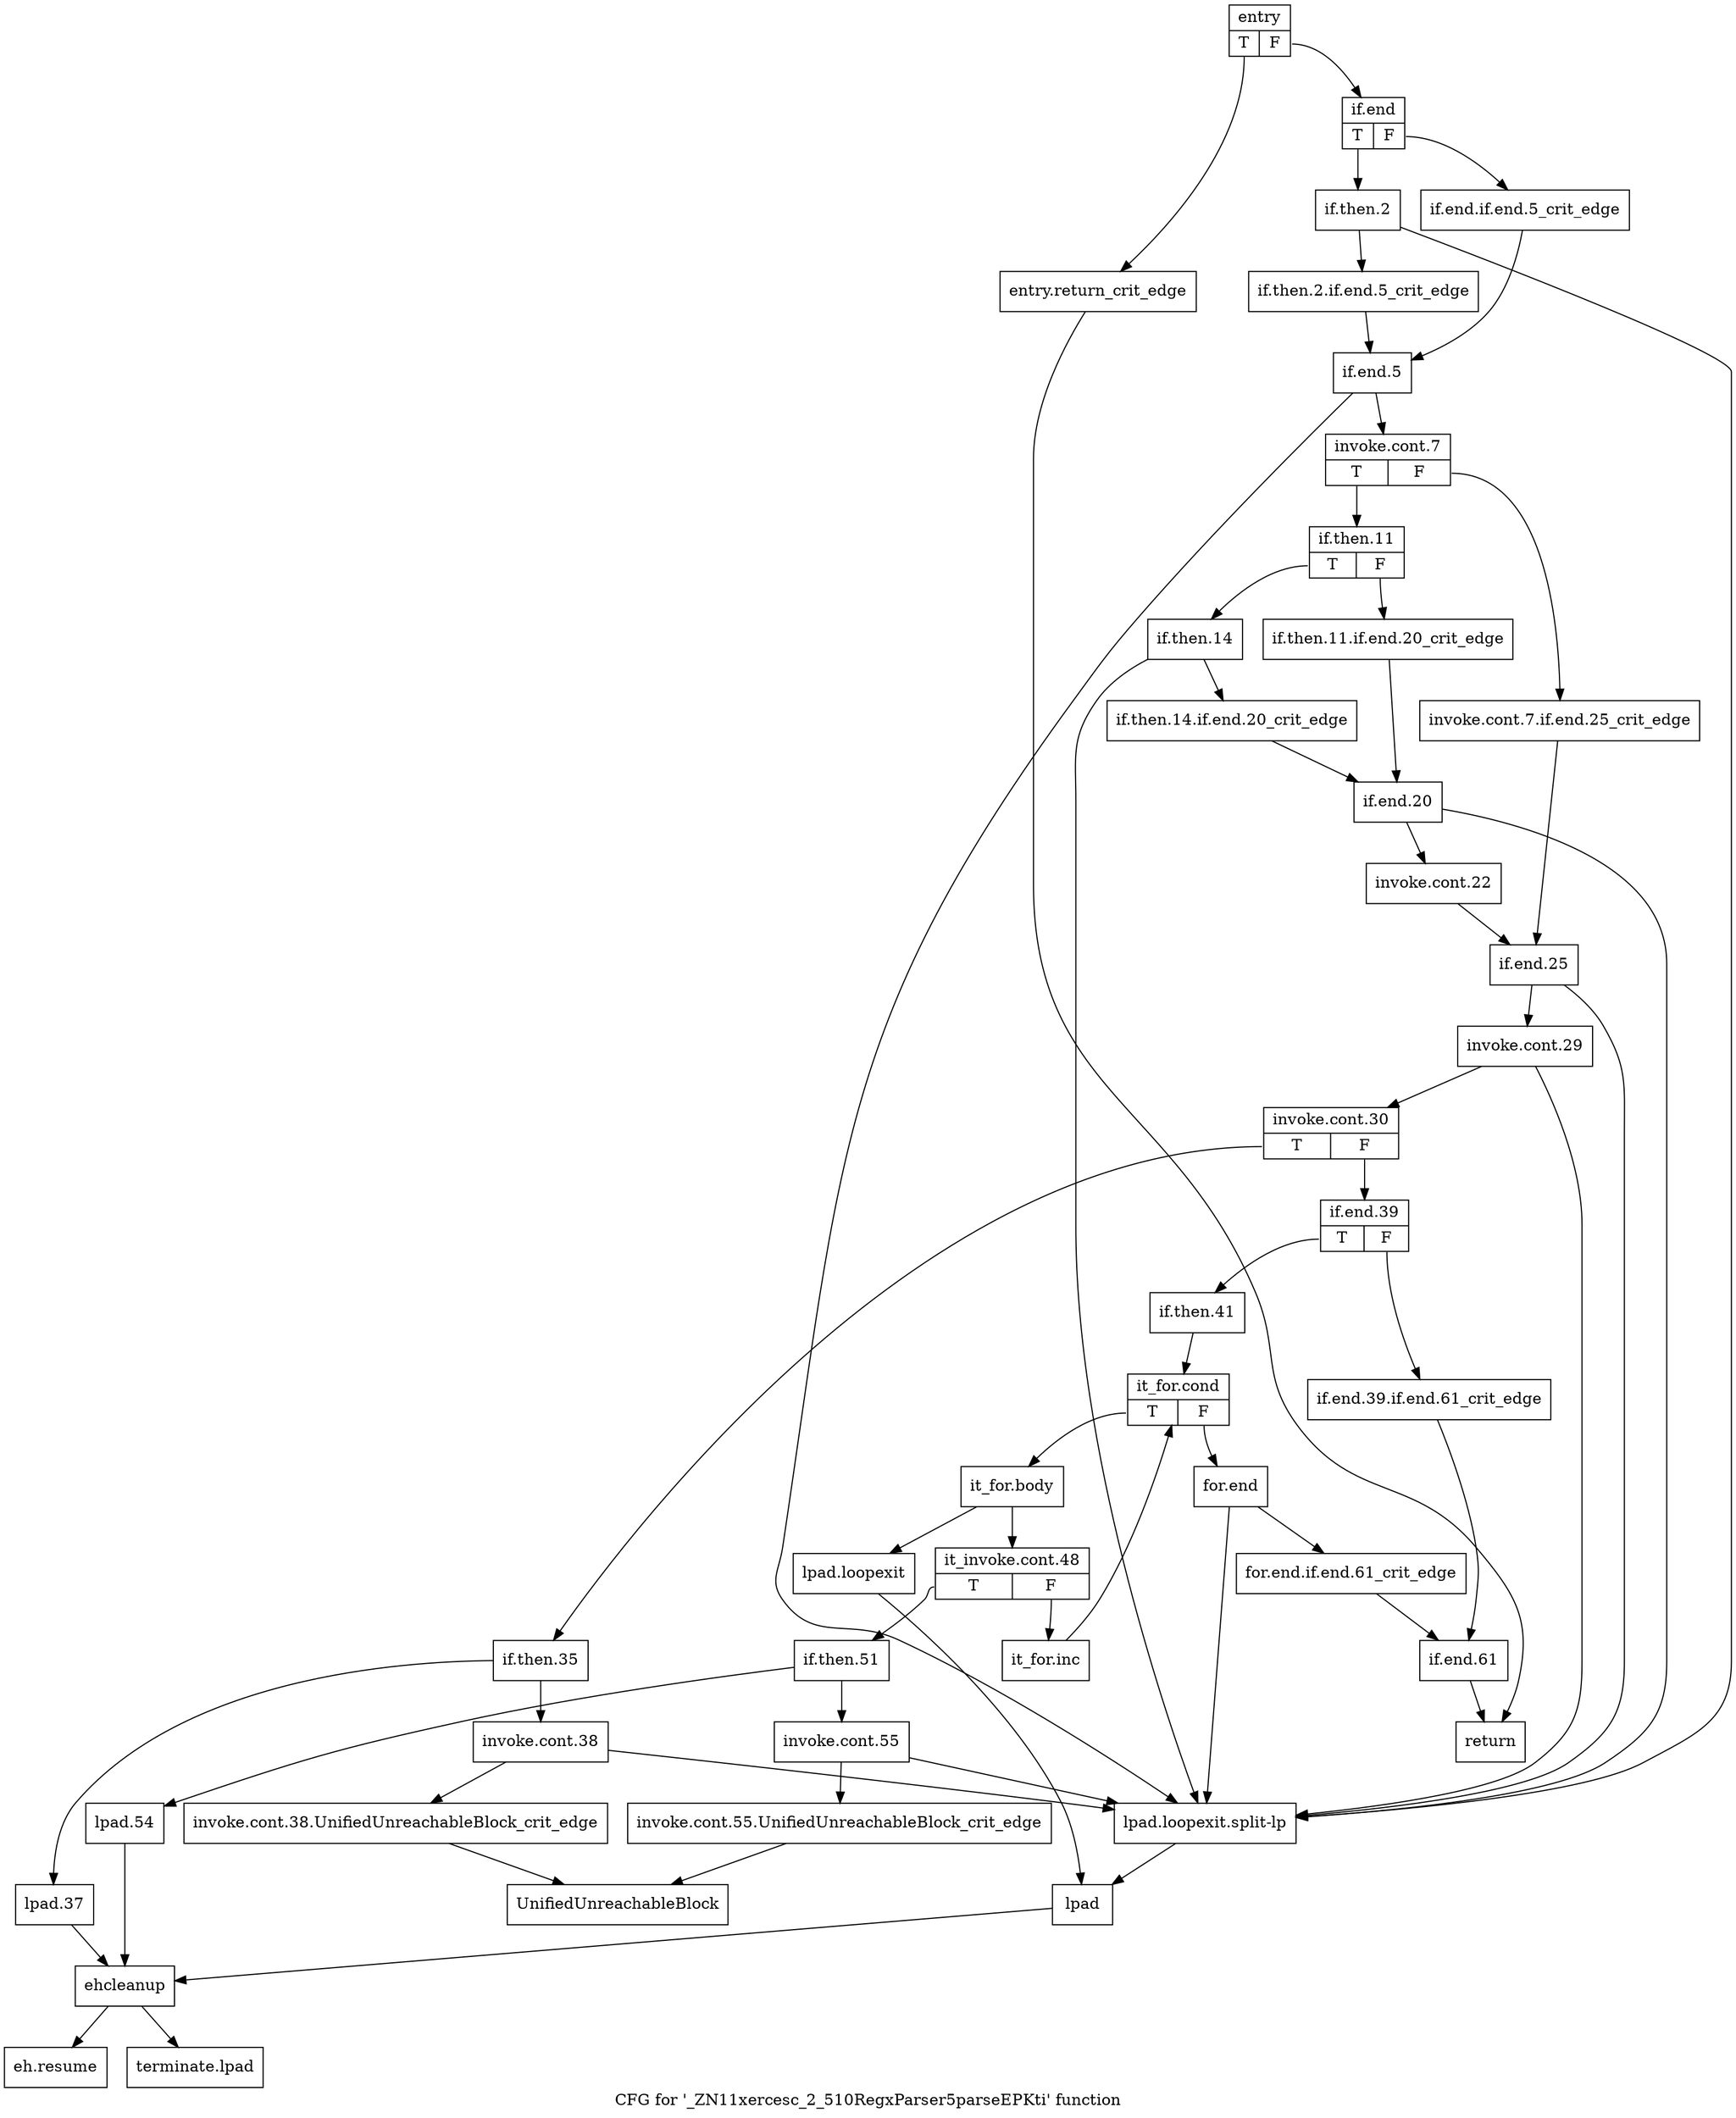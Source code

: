 digraph "CFG for '_ZN11xercesc_2_510RegxParser5parseEPKti' function" {
	label="CFG for '_ZN11xercesc_2_510RegxParser5parseEPKti' function";

	Node0x4000a10 [shape=record,label="{entry|{<s0>T|<s1>F}}"];
	Node0x4000a10:s0 -> Node0x4000a60;
	Node0x4000a10:s1 -> Node0x4000ab0;
	Node0x4000a60 [shape=record,label="{entry.return_crit_edge}"];
	Node0x4000a60 -> Node0x4001690;
	Node0x4000ab0 [shape=record,label="{if.end|{<s0>T|<s1>F}}"];
	Node0x4000ab0:s0 -> Node0x4000b50;
	Node0x4000ab0:s1 -> Node0x4000b00;
	Node0x4000b00 [shape=record,label="{if.end.if.end.5_crit_edge}"];
	Node0x4000b00 -> Node0x4000ce0;
	Node0x4000b50 [shape=record,label="{if.then.2}"];
	Node0x4000b50 -> Node0x4000ba0;
	Node0x4000b50 -> Node0x4000c40;
	Node0x4000ba0 [shape=record,label="{if.then.2.if.end.5_crit_edge}"];
	Node0x4000ba0 -> Node0x4000ce0;
	Node0x4000bf0 [shape=record,label="{lpad.loopexit}"];
	Node0x4000bf0 -> Node0x4000c90;
	Node0x4000c40 [shape=record,label="{lpad.loopexit.split-lp}"];
	Node0x4000c40 -> Node0x4000c90;
	Node0x4000c90 [shape=record,label="{lpad}"];
	Node0x4000c90 -> Node0x4001640;
	Node0x4000ce0 [shape=record,label="{if.end.5}"];
	Node0x4000ce0 -> Node0x4000d30;
	Node0x4000ce0 -> Node0x4000c40;
	Node0x4000d30 [shape=record,label="{invoke.cont.7|{<s0>T|<s1>F}}"];
	Node0x4000d30:s0 -> Node0x4000dd0;
	Node0x4000d30:s1 -> Node0x4000d80;
	Node0x4000d80 [shape=record,label="{invoke.cont.7.if.end.25_crit_edge}"];
	Node0x4000d80 -> Node0x4000fb0;
	Node0x4000dd0 [shape=record,label="{if.then.11|{<s0>T|<s1>F}}"];
	Node0x4000dd0:s0 -> Node0x4000e70;
	Node0x4000dd0:s1 -> Node0x4000e20;
	Node0x4000e20 [shape=record,label="{if.then.11.if.end.20_crit_edge}"];
	Node0x4000e20 -> Node0x4000f10;
	Node0x4000e70 [shape=record,label="{if.then.14}"];
	Node0x4000e70 -> Node0x4000ec0;
	Node0x4000e70 -> Node0x4000c40;
	Node0x4000ec0 [shape=record,label="{if.then.14.if.end.20_crit_edge}"];
	Node0x4000ec0 -> Node0x4000f10;
	Node0x4000f10 [shape=record,label="{if.end.20}"];
	Node0x4000f10 -> Node0x4000f60;
	Node0x4000f10 -> Node0x4000c40;
	Node0x4000f60 [shape=record,label="{invoke.cont.22}"];
	Node0x4000f60 -> Node0x4000fb0;
	Node0x4000fb0 [shape=record,label="{if.end.25}"];
	Node0x4000fb0 -> Node0x4001000;
	Node0x4000fb0 -> Node0x4000c40;
	Node0x4001000 [shape=record,label="{invoke.cont.29}"];
	Node0x4001000 -> Node0x4001050;
	Node0x4001000 -> Node0x4000c40;
	Node0x4001050 [shape=record,label="{invoke.cont.30|{<s0>T|<s1>F}}"];
	Node0x4001050:s0 -> Node0x40010a0;
	Node0x4001050:s1 -> Node0x40011e0;
	Node0x40010a0 [shape=record,label="{if.then.35}"];
	Node0x40010a0 -> Node0x40010f0;
	Node0x40010a0 -> Node0x4001190;
	Node0x40010f0 [shape=record,label="{invoke.cont.38}"];
	Node0x40010f0 -> Node0x4001140;
	Node0x40010f0 -> Node0x4000c40;
	Node0x4001140 [shape=record,label="{invoke.cont.38.UnifiedUnreachableBlock_crit_edge}"];
	Node0x4001140 -> Node0x4001780;
	Node0x4001190 [shape=record,label="{lpad.37}"];
	Node0x4001190 -> Node0x4001640;
	Node0x40011e0 [shape=record,label="{if.end.39|{<s0>T|<s1>F}}"];
	Node0x40011e0:s0 -> Node0x4001280;
	Node0x40011e0:s1 -> Node0x4001230;
	Node0x4001230 [shape=record,label="{if.end.39.if.end.61_crit_edge}"];
	Node0x4001230 -> Node0x40015f0;
	Node0x4001280 [shape=record,label="{if.then.41}"];
	Node0x4001280 -> Node0x40012d0;
	Node0x40012d0 [shape=record,label="{it_for.cond|{<s0>T|<s1>F}}"];
	Node0x40012d0:s0 -> Node0x4001320;
	Node0x40012d0:s1 -> Node0x4001550;
	Node0x4001320 [shape=record,label="{it_for.body}"];
	Node0x4001320 -> Node0x4001370;
	Node0x4001320 -> Node0x4000bf0;
	Node0x4001370 [shape=record,label="{it_invoke.cont.48|{<s0>T|<s1>F}}"];
	Node0x4001370:s0 -> Node0x40013c0;
	Node0x4001370:s1 -> Node0x4001500;
	Node0x40013c0 [shape=record,label="{if.then.51}"];
	Node0x40013c0 -> Node0x4001410;
	Node0x40013c0 -> Node0x40014b0;
	Node0x4001410 [shape=record,label="{invoke.cont.55}"];
	Node0x4001410 -> Node0x4001460;
	Node0x4001410 -> Node0x4000c40;
	Node0x4001460 [shape=record,label="{invoke.cont.55.UnifiedUnreachableBlock_crit_edge}"];
	Node0x4001460 -> Node0x4001780;
	Node0x40014b0 [shape=record,label="{lpad.54}"];
	Node0x40014b0 -> Node0x4001640;
	Node0x4001500 [shape=record,label="{it_for.inc}"];
	Node0x4001500 -> Node0x40012d0;
	Node0x4001550 [shape=record,label="{for.end}"];
	Node0x4001550 -> Node0x40015a0;
	Node0x4001550 -> Node0x4000c40;
	Node0x40015a0 [shape=record,label="{for.end.if.end.61_crit_edge}"];
	Node0x40015a0 -> Node0x40015f0;
	Node0x40015f0 [shape=record,label="{if.end.61}"];
	Node0x40015f0 -> Node0x4001690;
	Node0x4001640 [shape=record,label="{ehcleanup}"];
	Node0x4001640 -> Node0x40016e0;
	Node0x4001640 -> Node0x4001730;
	Node0x4001690 [shape=record,label="{return}"];
	Node0x40016e0 [shape=record,label="{eh.resume}"];
	Node0x4001730 [shape=record,label="{terminate.lpad}"];
	Node0x4001780 [shape=record,label="{UnifiedUnreachableBlock}"];
}

